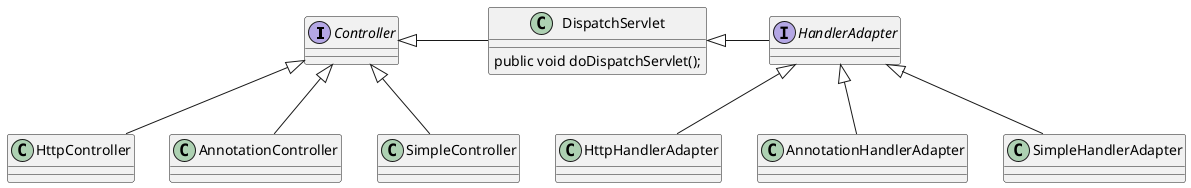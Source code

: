 @startuml
'https://plantuml.com/class-diagram


interface Controller
class HttpController
class AnnotationController
class SimpleController
class DispatchServlet
interface HandlerAdapter
class HttpHandlerAdapter
class AnnotationHandlerAdapter
class SimpleHandlerAdapter



Controller <|-- HttpController
Controller <|-- AnnotationController
Controller <|-- SimpleController
Controller <|- DispatchServlet
DispatchServlet <|- HandlerAdapter

HandlerAdapter <|-- HttpHandlerAdapter
HandlerAdapter <|-- AnnotationHandlerAdapter
HandlerAdapter <|-- SimpleHandlerAdapter

class DispatchServlet{
    public void doDispatchServlet();
}


@enduml
